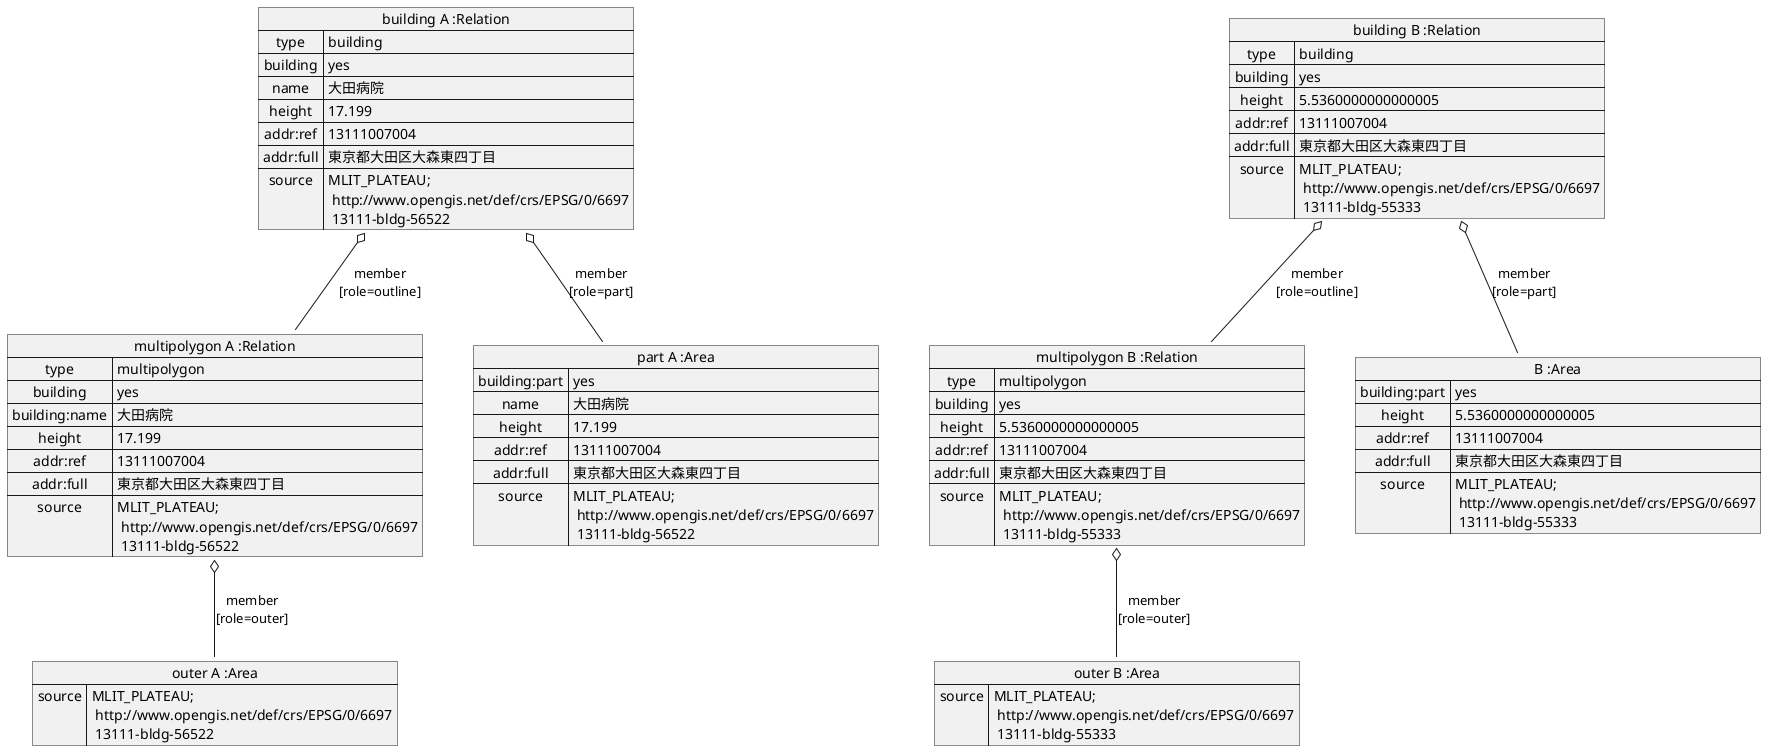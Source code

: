 @startuml
map "building A :Relation" as buildingA {
 type => building
 building => yes
 name => 大田病院
 height => 17.199
 addr:ref => 13111007004
 addr:full => 東京都大田区大森東四丁目
 source => MLIT_PLATEAU;\n http://www.opengis.net/def/crs/EPSG/0/6697\n 13111-bldg-56522
}

map "multipolygon A :Relation" as polygonA {
 type => multipolygon
 building => yes
 building:name => 大田病院
 height => 17.199
 addr:ref => 13111007004
 addr:full => 東京都大田区大森東四丁目
 source => MLIT_PLATEAU;\n http://www.opengis.net/def/crs/EPSG/0/6697\n 13111-bldg-56522
}

map "part A :Area" as partA {
 building:part => yes
 name => 大田病院
 height => 17.199
 addr:ref => 13111007004
 addr:full => 東京都大田区大森東四丁目
 source => MLIT_PLATEAU;\n http://www.opengis.net/def/crs/EPSG/0/6697\n 13111-bldg-56522
}

map "outer A :Area" as outerA {
 source => MLIT_PLATEAU;\n http://www.opengis.net/def/crs/EPSG/0/6697\n 13111-bldg-56522
}

buildingA o-- partA : member\n[role=part]
buildingA o-- polygonA : member\n[role=outline]
polygonA o-- outerA : member\n[role=outer]


map "building B :Relation" as buildingB {
 type => building
 building => yes
 height => 5.5360000000000005
 addr:ref => 13111007004
 addr:full => 東京都大田区大森東四丁目
 source => MLIT_PLATEAU;\n http://www.opengis.net/def/crs/EPSG/0/6697\n 13111-bldg-55333
}

map "multipolygon B :Relation" as polygonB {
 type => multipolygon
 building => yes
 height => 5.5360000000000005
 addr:ref => 13111007004
 addr:full => 東京都大田区大森東四丁目
 source => MLIT_PLATEAU;\n http://www.opengis.net/def/crs/EPSG/0/6697\n 13111-bldg-55333
}

map "B :Area" as partB {
 building:part => yes
 height => 5.5360000000000005
 addr:ref => 13111007004
 addr:full => 東京都大田区大森東四丁目
 source => MLIT_PLATEAU;\n http://www.opengis.net/def/crs/EPSG/0/6697\n 13111-bldg-55333
}

map "outer B :Area" as outerB {
 source => MLIT_PLATEAU;\n http://www.opengis.net/def/crs/EPSG/0/6697\n 13111-bldg-55333
}

buildingB o-- partB : member\n[role=part]
buildingB o-- polygonB : member\n[role=outline]
polygonB o-- outerB : member\n[role=outer]
@enduml